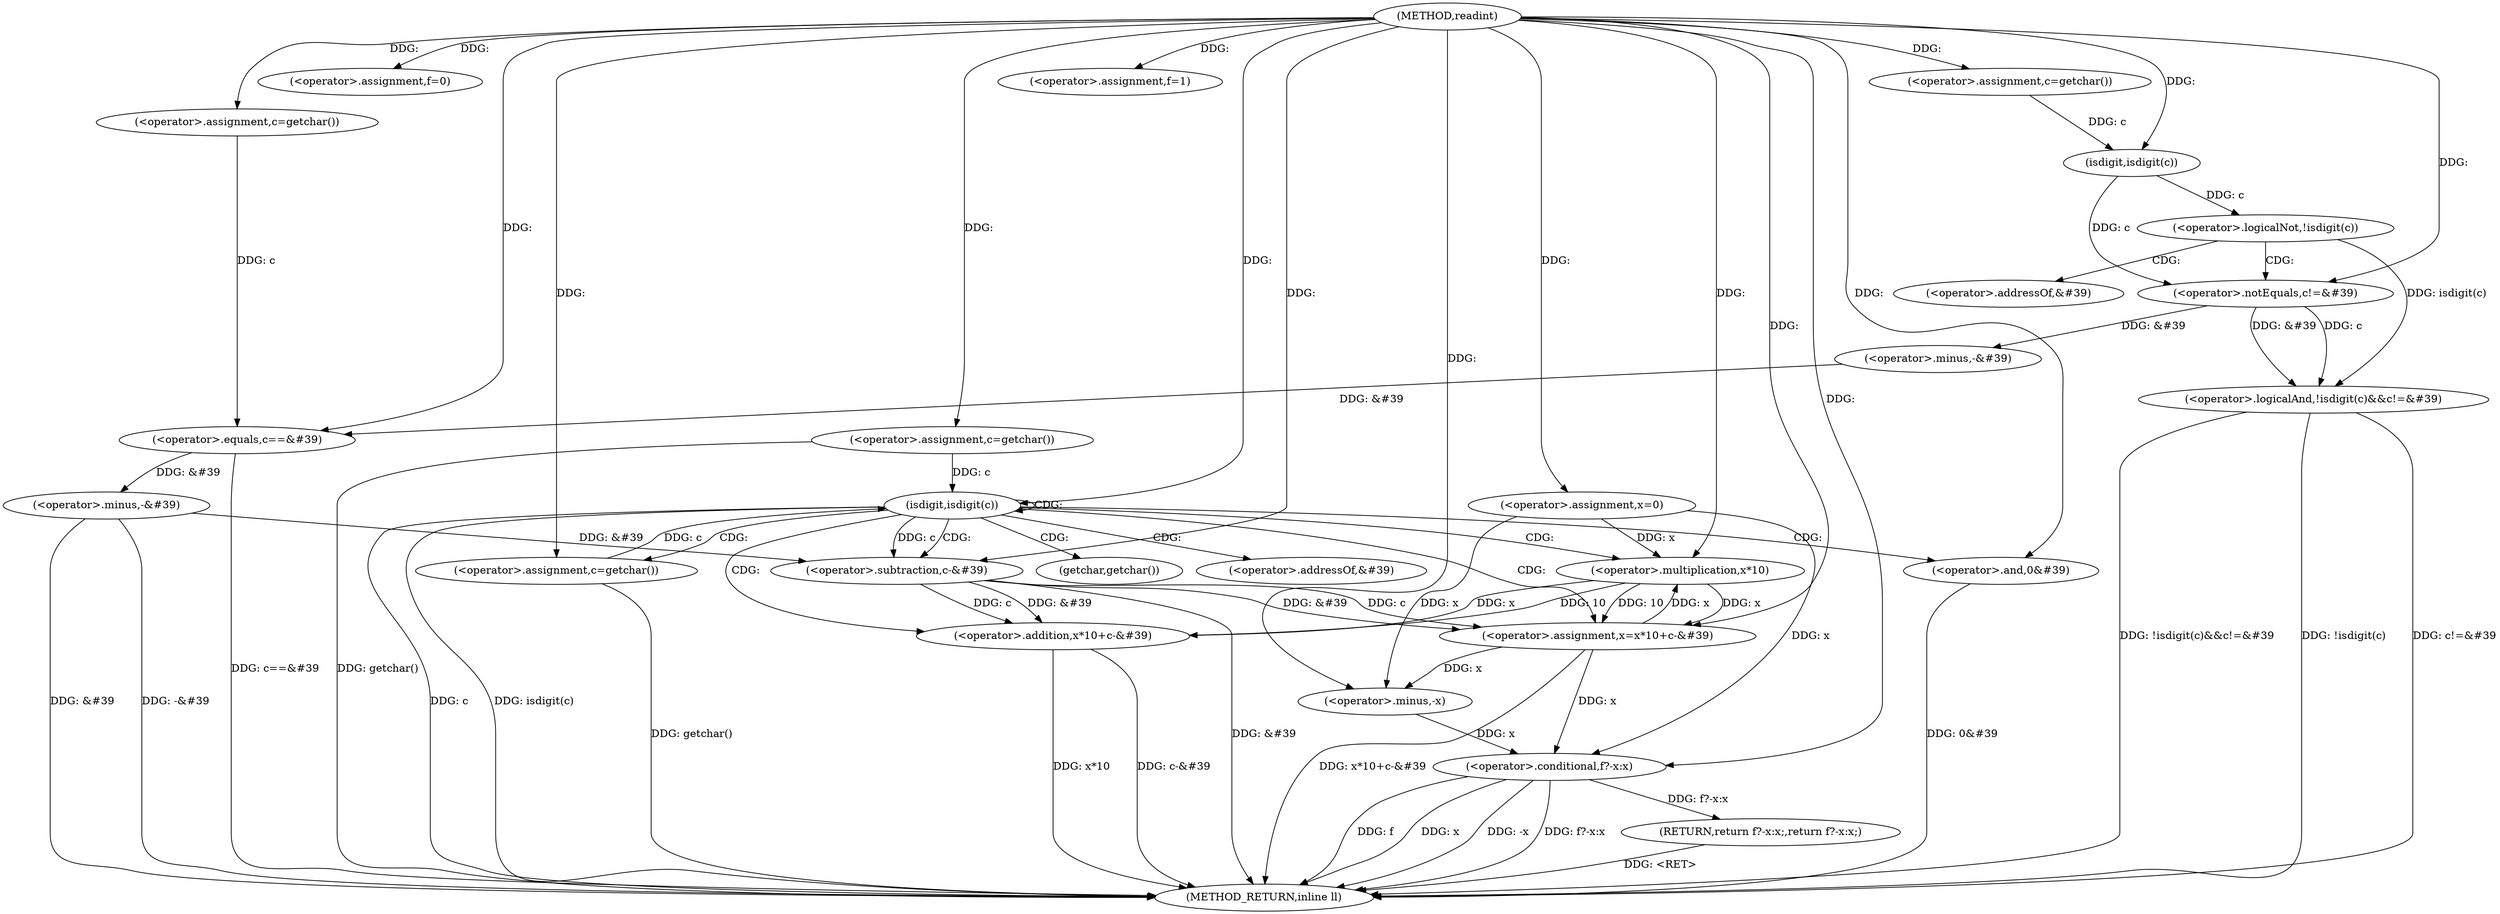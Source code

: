 digraph "readint" {  
"1000102" [label = "(METHOD,readint)" ]
"1000170" [label = "(METHOD_RETURN,inline ll)" ]
"1000105" [label = "(<operator>.assignment,x=0)" ]
"1000109" [label = "(<operator>.assignment,f=0)" ]
"1000113" [label = "(<operator>.assignment,c=getchar())" ]
"1000116" [label = "(<operator>.logicalAnd,!isdigit(c)&&c!=&#39)" ]
"1000124" [label = "(<operator>.minus,-&#39)" ]
"1000127" [label = "(<operator>.assignment,c=getchar())" ]
"1000130" [label = "(<operator>.equals,c==&#39)" ]
"1000134" [label = "(<operator>.minus,-&#39)" ]
"1000164" [label = "(RETURN,return f?-x:x;,return f?-x:x;)" ]
"1000138" [label = "(<operator>.assignment,f=1)" ]
"1000141" [label = "(<operator>.assignment,c=getchar())" ]
"1000145" [label = "(isdigit,isdigit(c))" ]
"1000165" [label = "(<operator>.conditional,f?-x:x)" ]
"1000117" [label = "(<operator>.logicalNot,!isdigit(c))" ]
"1000120" [label = "(<operator>.notEquals,c!=&#39)" ]
"1000148" [label = "(<operator>.assignment,x=x*10+c-&#39)" ]
"1000158" [label = "(<operator>.and,0&#39)" ]
"1000161" [label = "(<operator>.assignment,c=getchar())" ]
"1000118" [label = "(isdigit,isdigit(c))" ]
"1000167" [label = "(<operator>.minus,-x)" ]
"1000150" [label = "(<operator>.addition,x*10+c-&#39)" ]
"1000151" [label = "(<operator>.multiplication,x*10)" ]
"1000154" [label = "(<operator>.subtraction,c-&#39)" ]
"1000122" [label = "(<operator>.addressOf,&#39)" ]
"1000163" [label = "(getchar,getchar())" ]
"1000156" [label = "(<operator>.addressOf,&#39)" ]
  "1000116" -> "1000170"  [ label = "DDG: !isdigit(c)"] 
  "1000116" -> "1000170"  [ label = "DDG: c!=&#39"] 
  "1000116" -> "1000170"  [ label = "DDG: !isdigit(c)&&c!=&#39"] 
  "1000130" -> "1000170"  [ label = "DDG: c==&#39"] 
  "1000134" -> "1000170"  [ label = "DDG: &#39"] 
  "1000134" -> "1000170"  [ label = "DDG: -&#39"] 
  "1000141" -> "1000170"  [ label = "DDG: getchar()"] 
  "1000145" -> "1000170"  [ label = "DDG: c"] 
  "1000145" -> "1000170"  [ label = "DDG: isdigit(c)"] 
  "1000165" -> "1000170"  [ label = "DDG: f"] 
  "1000165" -> "1000170"  [ label = "DDG: x"] 
  "1000165" -> "1000170"  [ label = "DDG: -x"] 
  "1000165" -> "1000170"  [ label = "DDG: f?-x:x"] 
  "1000150" -> "1000170"  [ label = "DDG: x*10"] 
  "1000154" -> "1000170"  [ label = "DDG: &#39"] 
  "1000150" -> "1000170"  [ label = "DDG: c-&#39"] 
  "1000148" -> "1000170"  [ label = "DDG: x*10+c-&#39"] 
  "1000158" -> "1000170"  [ label = "DDG: 0&#39"] 
  "1000161" -> "1000170"  [ label = "DDG: getchar()"] 
  "1000164" -> "1000170"  [ label = "DDG: <RET>"] 
  "1000102" -> "1000105"  [ label = "DDG: "] 
  "1000102" -> "1000109"  [ label = "DDG: "] 
  "1000102" -> "1000113"  [ label = "DDG: "] 
  "1000102" -> "1000127"  [ label = "DDG: "] 
  "1000165" -> "1000164"  [ label = "DDG: f?-x:x"] 
  "1000117" -> "1000116"  [ label = "DDG: isdigit(c)"] 
  "1000120" -> "1000116"  [ label = "DDG: c"] 
  "1000120" -> "1000116"  [ label = "DDG: &#39"] 
  "1000120" -> "1000124"  [ label = "DDG: &#39"] 
  "1000127" -> "1000130"  [ label = "DDG: c"] 
  "1000102" -> "1000130"  [ label = "DDG: "] 
  "1000124" -> "1000130"  [ label = "DDG: &#39"] 
  "1000130" -> "1000134"  [ label = "DDG: &#39"] 
  "1000102" -> "1000138"  [ label = "DDG: "] 
  "1000102" -> "1000141"  [ label = "DDG: "] 
  "1000167" -> "1000165"  [ label = "DDG: x"] 
  "1000102" -> "1000165"  [ label = "DDG: "] 
  "1000105" -> "1000165"  [ label = "DDG: x"] 
  "1000148" -> "1000165"  [ label = "DDG: x"] 
  "1000118" -> "1000117"  [ label = "DDG: c"] 
  "1000118" -> "1000120"  [ label = "DDG: c"] 
  "1000102" -> "1000120"  [ label = "DDG: "] 
  "1000141" -> "1000145"  [ label = "DDG: c"] 
  "1000161" -> "1000145"  [ label = "DDG: c"] 
  "1000102" -> "1000145"  [ label = "DDG: "] 
  "1000154" -> "1000148"  [ label = "DDG: c"] 
  "1000154" -> "1000148"  [ label = "DDG: &#39"] 
  "1000151" -> "1000148"  [ label = "DDG: 10"] 
  "1000151" -> "1000148"  [ label = "DDG: x"] 
  "1000102" -> "1000161"  [ label = "DDG: "] 
  "1000113" -> "1000118"  [ label = "DDG: c"] 
  "1000102" -> "1000118"  [ label = "DDG: "] 
  "1000102" -> "1000148"  [ label = "DDG: "] 
  "1000102" -> "1000158"  [ label = "DDG: "] 
  "1000105" -> "1000167"  [ label = "DDG: x"] 
  "1000148" -> "1000167"  [ label = "DDG: x"] 
  "1000102" -> "1000167"  [ label = "DDG: "] 
  "1000151" -> "1000150"  [ label = "DDG: 10"] 
  "1000151" -> "1000150"  [ label = "DDG: x"] 
  "1000154" -> "1000150"  [ label = "DDG: c"] 
  "1000154" -> "1000150"  [ label = "DDG: &#39"] 
  "1000105" -> "1000151"  [ label = "DDG: x"] 
  "1000148" -> "1000151"  [ label = "DDG: x"] 
  "1000102" -> "1000151"  [ label = "DDG: "] 
  "1000145" -> "1000154"  [ label = "DDG: c"] 
  "1000102" -> "1000154"  [ label = "DDG: "] 
  "1000134" -> "1000154"  [ label = "DDG: &#39"] 
  "1000117" -> "1000120"  [ label = "CDG: "] 
  "1000117" -> "1000122"  [ label = "CDG: "] 
  "1000145" -> "1000163"  [ label = "CDG: "] 
  "1000145" -> "1000158"  [ label = "CDG: "] 
  "1000145" -> "1000156"  [ label = "CDG: "] 
  "1000145" -> "1000154"  [ label = "CDG: "] 
  "1000145" -> "1000161"  [ label = "CDG: "] 
  "1000145" -> "1000151"  [ label = "CDG: "] 
  "1000145" -> "1000145"  [ label = "CDG: "] 
  "1000145" -> "1000150"  [ label = "CDG: "] 
  "1000145" -> "1000148"  [ label = "CDG: "] 
}
